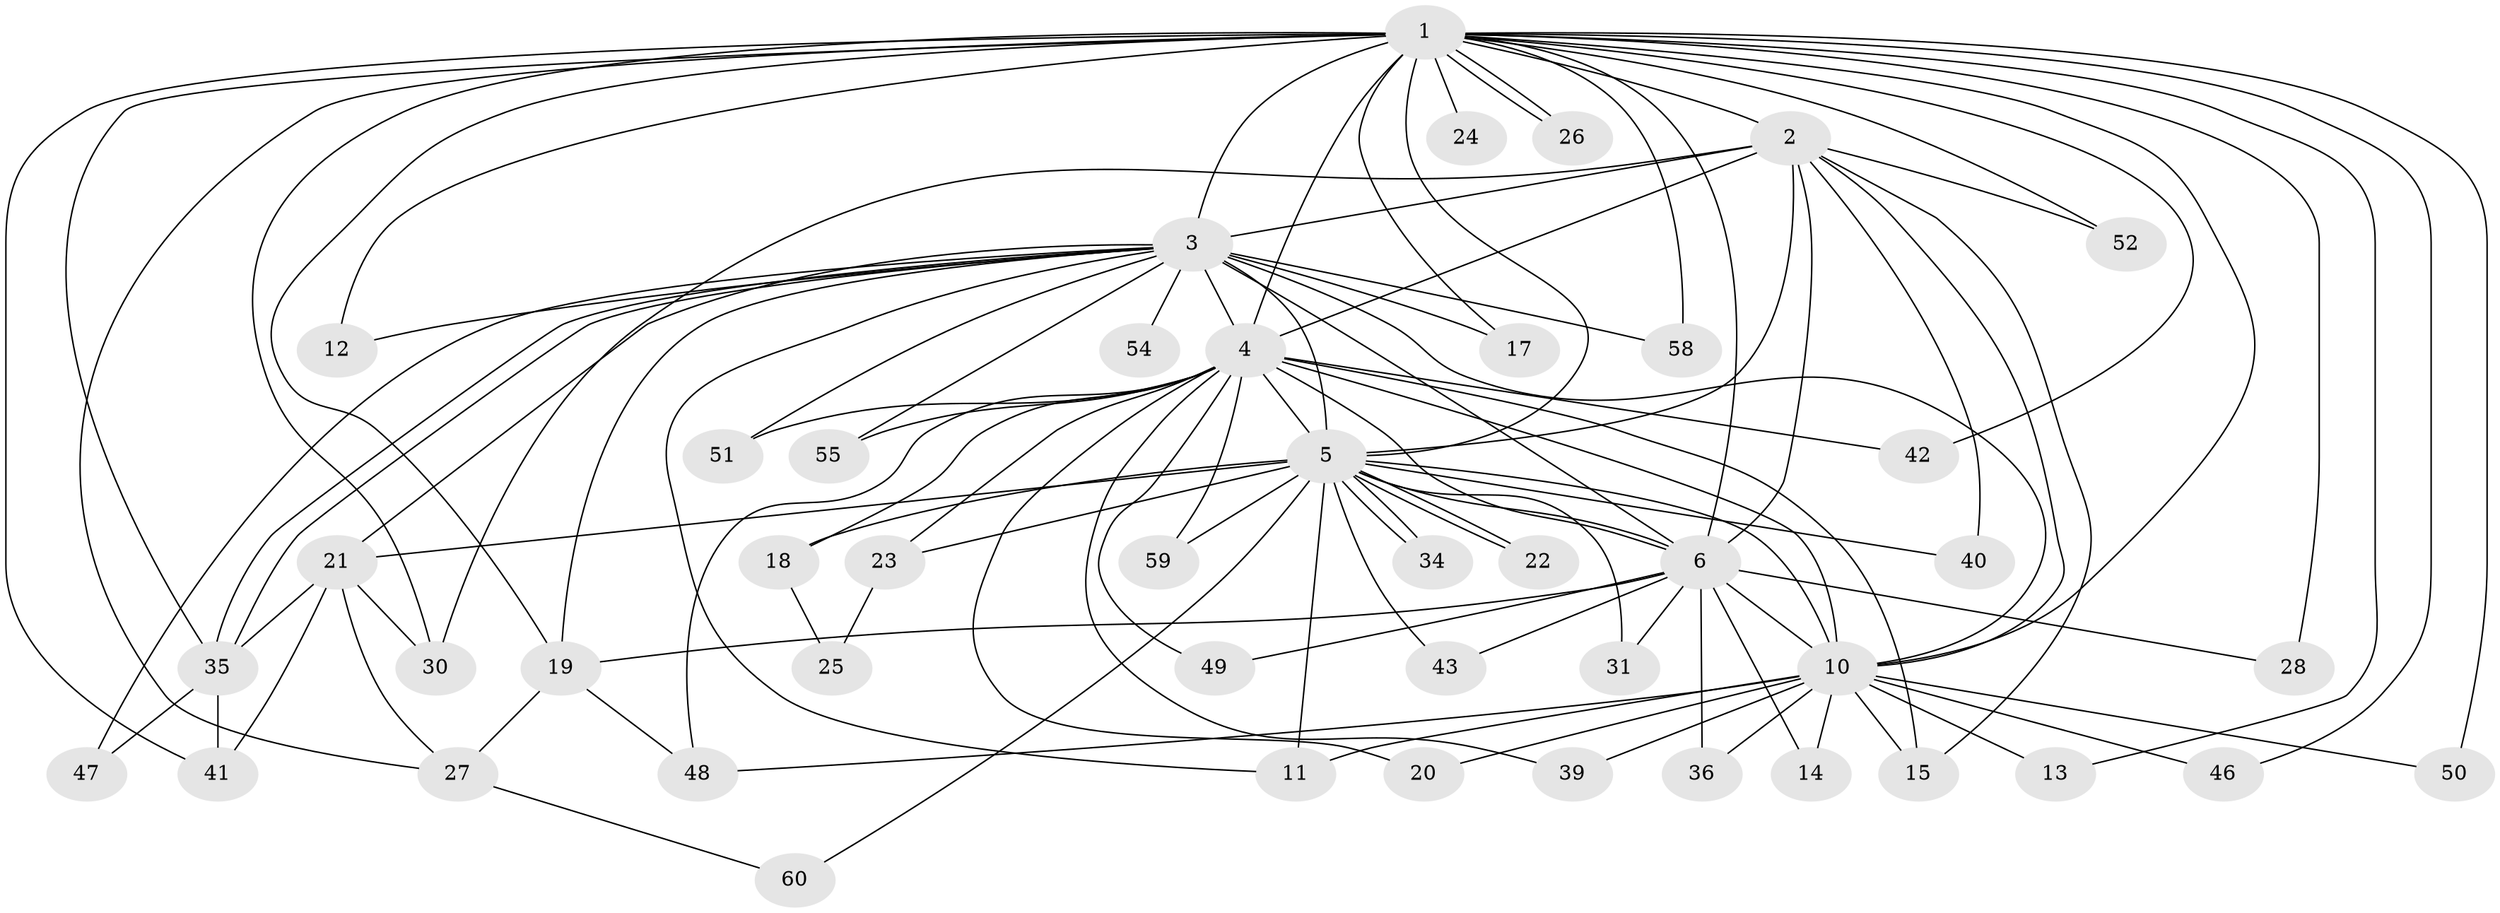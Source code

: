 // original degree distribution, {21: 0.016666666666666666, 13: 0.03333333333333333, 16: 0.016666666666666666, 22: 0.016666666666666666, 17: 0.03333333333333333, 15: 0.03333333333333333, 20: 0.016666666666666666, 3: 0.2, 2: 0.5833333333333334, 4: 0.016666666666666666, 6: 0.016666666666666666, 5: 0.016666666666666666}
// Generated by graph-tools (version 1.1) at 2025/10/02/27/25 16:10:56]
// undirected, 46 vertices, 106 edges
graph export_dot {
graph [start="1"]
  node [color=gray90,style=filled];
  1 [super="+7"];
  2 [super="+16"];
  3 [super="+8"];
  4 [super="+9"];
  5 [super="+38"];
  6 [super="+29"];
  10 [super="+44"];
  11;
  12;
  13;
  14;
  15;
  17;
  18;
  19 [super="+32"];
  20;
  21 [super="+53"];
  22;
  23;
  24;
  25;
  26;
  27 [super="+33"];
  28;
  30 [super="+45"];
  31;
  34;
  35 [super="+37"];
  36;
  39;
  40;
  41 [super="+56"];
  42;
  43;
  46;
  47;
  48 [super="+57"];
  49;
  50;
  51;
  52;
  54;
  55;
  58;
  59;
  60;
  1 -- 2 [weight=2];
  1 -- 3 [weight=4];
  1 -- 4 [weight=4];
  1 -- 5 [weight=2];
  1 -- 6 [weight=2];
  1 -- 10 [weight=2];
  1 -- 12;
  1 -- 17;
  1 -- 24 [weight=2];
  1 -- 26;
  1 -- 26;
  1 -- 27;
  1 -- 28;
  1 -- 41;
  1 -- 58;
  1 -- 42;
  1 -- 13;
  1 -- 46;
  1 -- 50;
  1 -- 52;
  1 -- 30;
  1 -- 35;
  1 -- 19;
  2 -- 3 [weight=2];
  2 -- 4 [weight=2];
  2 -- 5;
  2 -- 6;
  2 -- 10;
  2 -- 30;
  2 -- 40;
  2 -- 52;
  2 -- 15;
  3 -- 4 [weight=4];
  3 -- 5 [weight=2];
  3 -- 6 [weight=2];
  3 -- 10 [weight=2];
  3 -- 11;
  3 -- 12;
  3 -- 21;
  3 -- 35;
  3 -- 35;
  3 -- 54 [weight=2];
  3 -- 55;
  3 -- 47;
  3 -- 17;
  3 -- 19;
  3 -- 51;
  3 -- 58;
  4 -- 5 [weight=2];
  4 -- 6 [weight=3];
  4 -- 10 [weight=2];
  4 -- 15;
  4 -- 39;
  4 -- 49;
  4 -- 59;
  4 -- 18;
  4 -- 20;
  4 -- 23;
  4 -- 42;
  4 -- 48;
  4 -- 51;
  4 -- 55;
  5 -- 6;
  5 -- 10;
  5 -- 18;
  5 -- 21;
  5 -- 22;
  5 -- 22;
  5 -- 23;
  5 -- 31;
  5 -- 34;
  5 -- 34;
  5 -- 40;
  5 -- 43;
  5 -- 59;
  5 -- 60;
  5 -- 11;
  6 -- 10 [weight=2];
  6 -- 14;
  6 -- 19;
  6 -- 28;
  6 -- 31;
  6 -- 36;
  6 -- 49;
  6 -- 43;
  10 -- 11;
  10 -- 13;
  10 -- 14;
  10 -- 15;
  10 -- 20;
  10 -- 36;
  10 -- 39;
  10 -- 46;
  10 -- 48;
  10 -- 50;
  18 -- 25;
  19 -- 27;
  19 -- 48;
  21 -- 27;
  21 -- 30;
  21 -- 41;
  21 -- 35;
  23 -- 25;
  27 -- 60;
  35 -- 41;
  35 -- 47;
}
